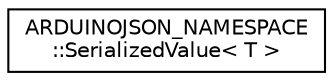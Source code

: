 digraph "Graphical Class Hierarchy"
{
 // LATEX_PDF_SIZE
  edge [fontname="Helvetica",fontsize="10",labelfontname="Helvetica",labelfontsize="10"];
  node [fontname="Helvetica",fontsize="10",shape=record];
  rankdir="LR";
  Node0 [label="ARDUINOJSON_NAMESPACE\l::SerializedValue\< T \>",height=0.2,width=0.4,color="black", fillcolor="white", style="filled",URL="$classARDUINOJSON__NAMESPACE_1_1SerializedValue.html",tooltip=" "];
}
